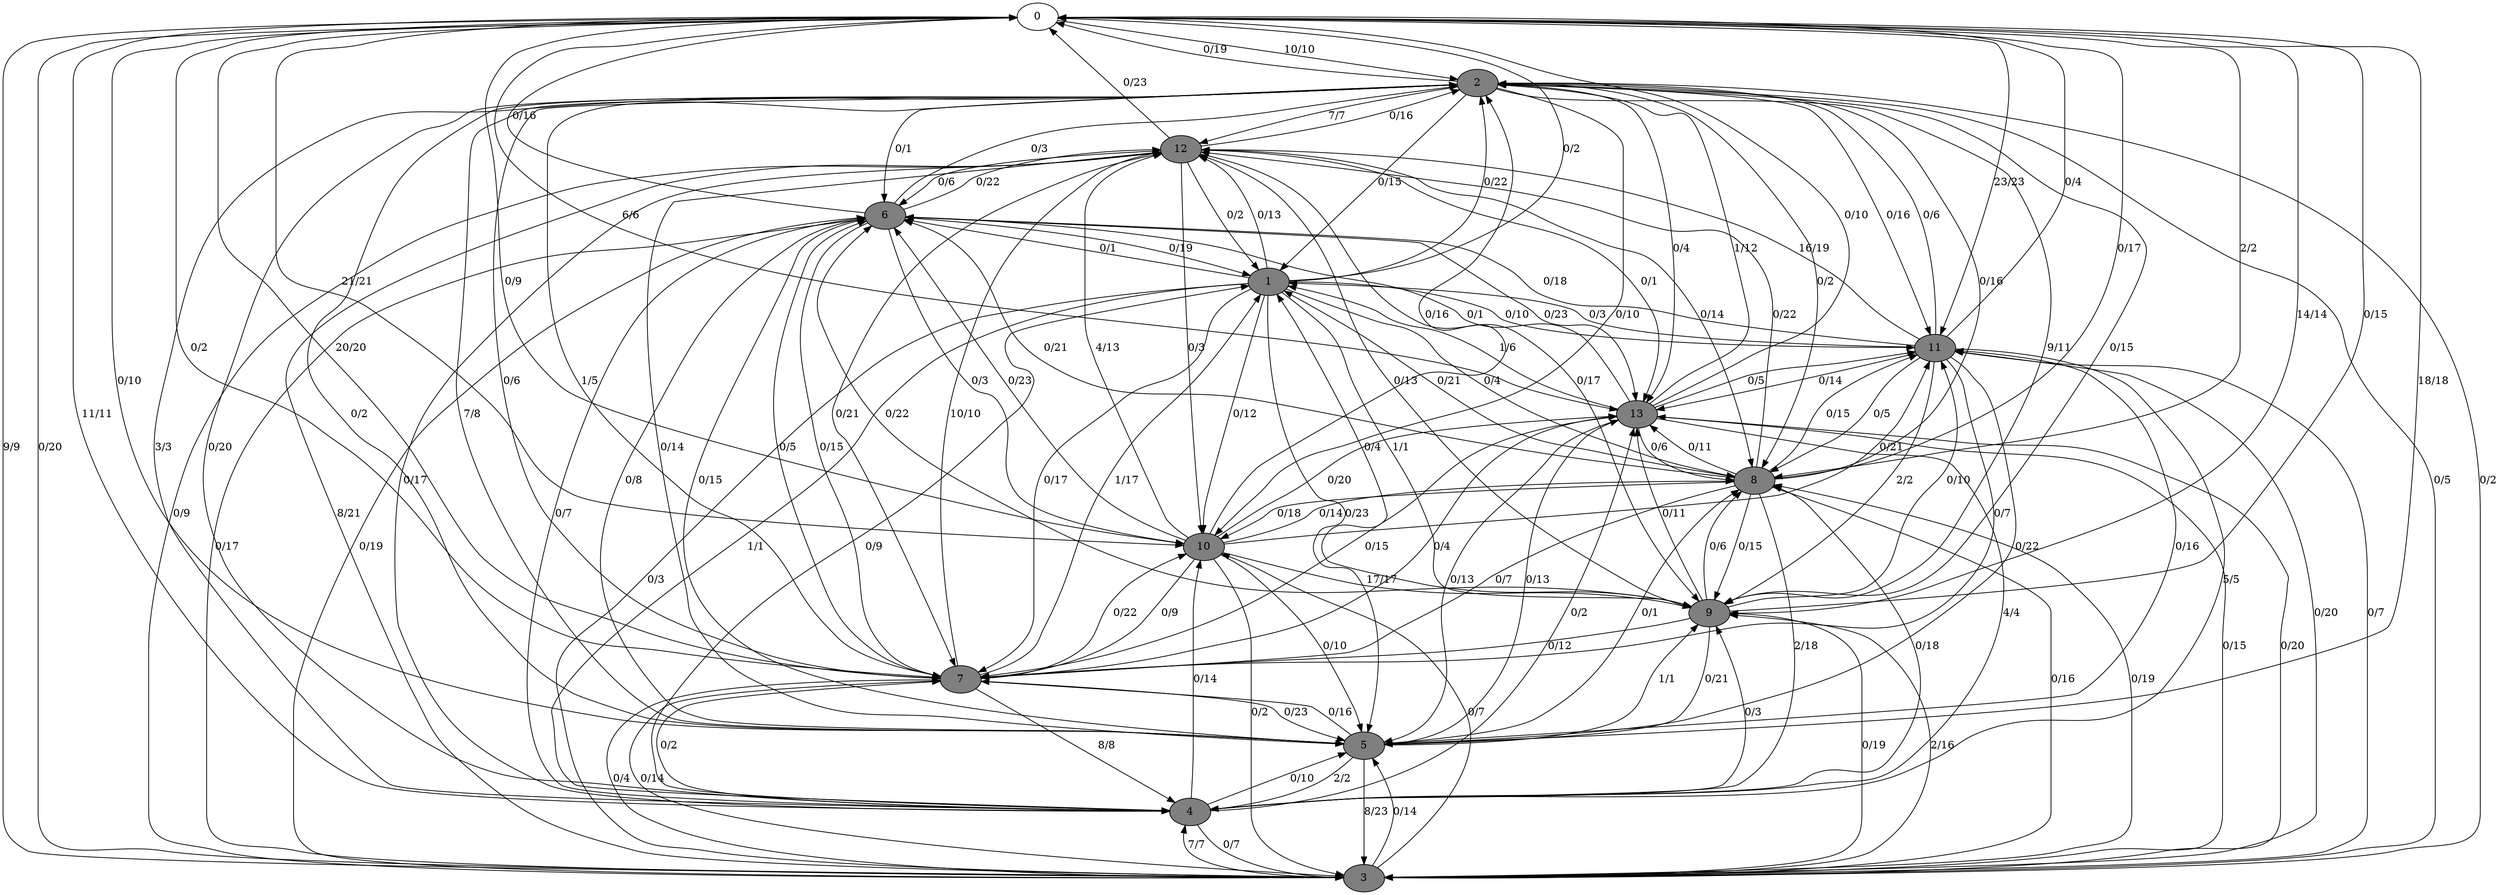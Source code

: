 digraph G {
	0[style=filled fillcolor=grey100];
	0->2[label ="10/10"] ;
	0->3[label ="9/9"] ;
	0->4[label ="11/11"] ;
	0->5[label ="18/18"] ;
	0->7[label ="20/20"] ;
	0->8[label ="2/2"] ;
	0->9[label ="14/14"] ;
	0->10[label ="21/21"] ;
	0->11[label ="23/23"] ;
	0->13[label ="6/6"] ;
	1[style=filled fillcolor=grey50];
	1->0[label ="0/2"] ;
	1->2[label ="0/22"] ;
	1->3[label ="0/3"] ;
	1->4[label ="1/1"] ;
	1->5[label ="0/23"] ;
	1->6[label ="0/1"] ;
	1->7[label ="0/17"] ;
	1->8[label ="0/4"] ;
	1->9[label ="1/1"] ;
	1->10[label ="0/12"] ;
	1->11[label ="0/10"] ;
	1->12[label ="0/13"] ;
	2[style=filled fillcolor=grey50];
	2->0[label ="0/19"] ;
	2->1[label ="0/15"] ;
	2->3[label ="0/5"] ;
	2->4[label ="3/3"] ;
	2->5[label ="0/2"] ;
	2->6[label ="0/1"] ;
	2->7[label ="0/6"] ;
	2->8[label ="0/2"] ;
	2->9[label ="9/11"] ;
	2->10[label ="0/10"] ;
	2->11[label ="0/16"] ;
	2->12[label ="7/7"] ;
	2->13[label ="0/4"] ;
	3[style=filled fillcolor=grey50];
	3->0[label ="0/20"] ;
	3->2[label ="0/2"] ;
	3->4[label ="7/7"] ;
	3->5[label ="0/14"] ;
	3->6[label ="0/19"] ;
	3->7[label ="0/14"] ;
	3->8[label ="0/19"] ;
	3->9[label ="2/16"] ;
	3->10[label ="0/7"] ;
	3->11[label ="0/7"] ;
	3->12[label ="8/21"] ;
	3->13[label ="0/15"] ;
	4[style=filled fillcolor=grey50];
	4->1[label ="0/9"] ;
	4->2[label ="0/20"] ;
	4->3[label ="0/7"] ;
	4->5[label ="0/10"] ;
	4->6[label ="0/7"] ;
	4->7[label ="0/2"] ;
	4->8[label ="0/18"] ;
	4->9[label ="0/3"] ;
	4->10[label ="0/14"] ;
	4->13[label ="0/2"] ;
	5[style=filled fillcolor=grey50];
	5->0[label ="0/10"] ;
	5->2[label ="7/8"] ;
	5->3[label ="8/23"] ;
	5->4[label ="2/2"] ;
	5->6[label ="0/15"] ;
	5->7[label ="0/16"] ;
	5->8[label ="0/1"] ;
	5->9[label ="1/1"] ;
	5->11[label ="0/16"] ;
	5->13[label ="0/13"] ;
	6[style=filled fillcolor=grey50];
	6->0[label ="0/16"] ;
	6->1[label ="0/19"] ;
	6->2[label ="0/3"] ;
	6->3[label ="0/17"] ;
	6->5[label ="0/8"] ;
	6->7[label ="0/15"] ;
	6->10[label ="0/3"] ;
	6->12[label ="0/22"] ;
	6->13[label ="0/23"] ;
	7[style=filled fillcolor=grey50];
	7->0[label ="0/2"] ;
	7->1[label ="1/17"] ;
	7->2[label ="1/5"] ;
	7->3[label ="0/4"] ;
	7->4[label ="8/8"] ;
	7->5[label ="0/23"] ;
	7->6[label ="0/5"] ;
	7->10[label ="0/22"] ;
	7->12[label ="10/10"] ;
	7->13[label ="0/4"] ;
	8[style=filled fillcolor=grey50];
	8->0[label ="0/17"] ;
	8->1[label ="0/21"] ;
	8->2[label ="0/16"] ;
	8->3[label ="0/16"] ;
	8->4[label ="2/18"] ;
	8->6[label ="0/21"] ;
	8->7[label ="0/7"] ;
	8->9[label ="0/15"] ;
	8->10[label ="0/18"] ;
	8->11[label ="0/15"] ;
	8->12[label ="0/22"] ;
	8->13[label ="0/11"] ;
	9[style=filled fillcolor=grey50];
	9->0[label ="0/15"] ;
	9->1[label ="0/4"] ;
	9->2[label ="0/15"] ;
	9->3[label ="0/19"] ;
	9->5[label ="0/21"] ;
	9->6[label ="0/22"] ;
	9->7[label ="0/12"] ;
	9->8[label ="0/6"] ;
	9->11[label ="0/10"] ;
	9->12[label ="0/13"] ;
	9->13[label ="0/11"] ;
	10[style=filled fillcolor=grey50];
	10->0[label ="0/9"] ;
	10->2[label ="0/16"] ;
	10->3[label ="0/2"] ;
	10->5[label ="0/10"] ;
	10->6[label ="0/23"] ;
	10->7[label ="0/9"] ;
	10->8[label ="0/14"] ;
	10->9[label ="17/17"] ;
	10->11[label ="0/21"] ;
	10->12[label ="4/13"] ;
	10->13[label ="0/20"] ;
	11[style=filled fillcolor=grey50];
	11->0[label ="0/4"] ;
	11->1[label ="0/3"] ;
	11->2[label ="0/6"] ;
	11->3[label ="0/20"] ;
	11->4[label ="5/5"] ;
	11->5[label ="0/22"] ;
	11->6[label ="0/18"] ;
	11->7[label ="0/7"] ;
	11->8[label ="0/5"] ;
	11->9[label ="2/2"] ;
	11->12[label ="16/19"] ;
	11->13[label ="0/14"] ;
	12[style=filled fillcolor=grey50];
	12->0[label ="0/23"] ;
	12->1[label ="0/2"] ;
	12->2[label ="0/16"] ;
	12->3[label ="0/9"] ;
	12->4[label ="0/17"] ;
	12->5[label ="0/14"] ;
	12->6[label ="0/6"] ;
	12->7[label ="0/21"] ;
	12->8[label ="0/14"] ;
	12->9[label ="0/17"] ;
	12->10[label ="0/3"] ;
	12->13[label ="0/1"] ;
	13[style=filled fillcolor=grey50];
	13->0[label ="0/10"] ;
	13->1[label ="1/6"] ;
	13->2[label ="1/12"] ;
	13->3[label ="0/20"] ;
	13->4[label ="4/4"] ;
	13->5[label ="0/13"] ;
	13->6[label ="0/1"] ;
	13->7[label ="0/15"] ;
	13->8[label ="0/6"] ;
	13->11[label ="0/5"] ;
}
